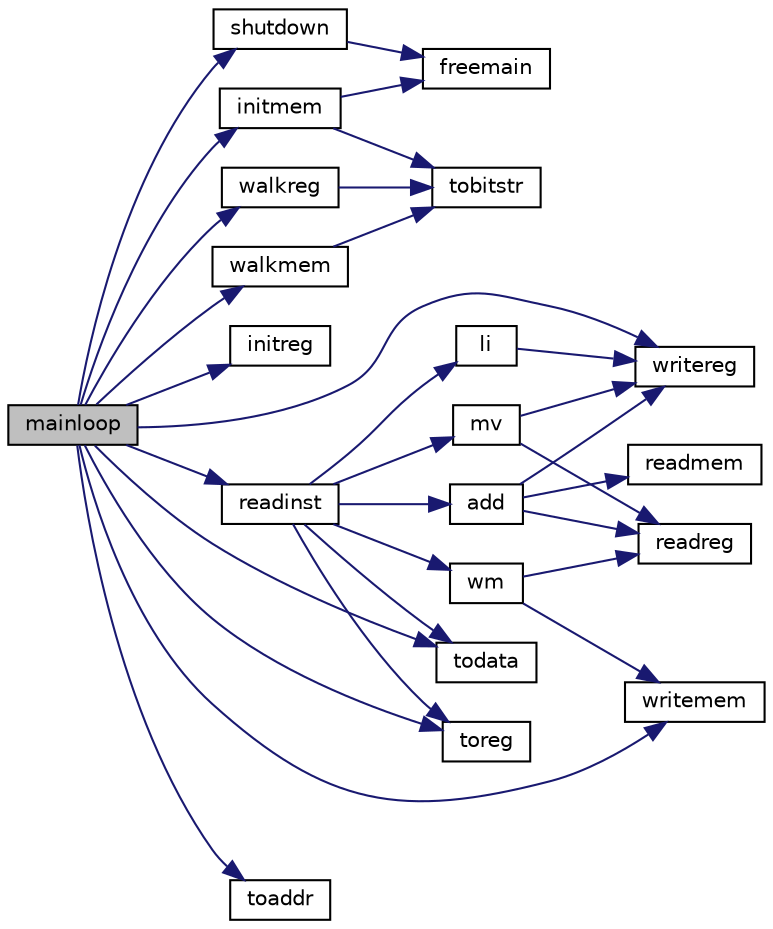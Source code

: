 digraph "mainloop"
{
  edge [fontname="Helvetica",fontsize="10",labelfontname="Helvetica",labelfontsize="10"];
  node [fontname="Helvetica",fontsize="10",shape=record];
  rankdir="LR";
  Node1 [label="mainloop",height=0.2,width=0.4,color="black", fillcolor="grey75", style="filled", fontcolor="black"];
  Node1 -> Node2 [color="midnightblue",fontsize="10",style="solid",fontname="Helvetica"];
  Node2 [label="initmem",height=0.2,width=0.4,color="black", fillcolor="white", style="filled",URL="$mem_8c.html#acefa516a0540862bf6b839be0f2ffeab"];
  Node2 -> Node3 [color="midnightblue",fontsize="10",style="solid",fontname="Helvetica"];
  Node3 [label="freemain",height=0.2,width=0.4,color="black", fillcolor="white", style="filled",URL="$mem_8c.html#a7b5c2874b294ce4e2fb1fe6baff152f4"];
  Node2 -> Node4 [color="midnightblue",fontsize="10",style="solid",fontname="Helvetica"];
  Node4 [label="tobitstr",height=0.2,width=0.4,color="black", fillcolor="white", style="filled",URL="$util_8c.html#a3b1cb6ce0835744c919d092fd3ef7ddf"];
  Node1 -> Node5 [color="midnightblue",fontsize="10",style="solid",fontname="Helvetica"];
  Node5 [label="initreg",height=0.2,width=0.4,color="black", fillcolor="white", style="filled",URL="$reg_8c.html#ae539c56d40dd43cd782c55db04746298"];
  Node1 -> Node6 [color="midnightblue",fontsize="10",style="solid",fontname="Helvetica"];
  Node6 [label="readinst",height=0.2,width=0.4,color="black", fillcolor="white", style="filled",URL="$inst_8c.html#a0ad739c159f77841a39ee96cf6240a80"];
  Node6 -> Node7 [color="midnightblue",fontsize="10",style="solid",fontname="Helvetica"];
  Node7 [label="add",height=0.2,width=0.4,color="black", fillcolor="white", style="filled",URL="$inst_8c.html#a935113ea54812085a35f158c4b86cc14"];
  Node7 -> Node8 [color="midnightblue",fontsize="10",style="solid",fontname="Helvetica"];
  Node8 [label="readmem",height=0.2,width=0.4,color="black", fillcolor="white", style="filled",URL="$mem_8c.html#a34334a292261ed39a14507162da961ad"];
  Node7 -> Node9 [color="midnightblue",fontsize="10",style="solid",fontname="Helvetica"];
  Node9 [label="readreg",height=0.2,width=0.4,color="black", fillcolor="white", style="filled",URL="$reg_8c.html#a3e87559130953d5fe08bdc8080821228"];
  Node7 -> Node10 [color="midnightblue",fontsize="10",style="solid",fontname="Helvetica"];
  Node10 [label="writereg",height=0.2,width=0.4,color="black", fillcolor="white", style="filled",URL="$reg_8c.html#a6f8be147c9997fc4f9f617d551763bc0"];
  Node6 -> Node11 [color="midnightblue",fontsize="10",style="solid",fontname="Helvetica"];
  Node11 [label="li",height=0.2,width=0.4,color="black", fillcolor="white", style="filled",URL="$inst_8c.html#a143bf77b6bd6f969457ab7e33e3e7592"];
  Node11 -> Node10 [color="midnightblue",fontsize="10",style="solid",fontname="Helvetica"];
  Node6 -> Node12 [color="midnightblue",fontsize="10",style="solid",fontname="Helvetica"];
  Node12 [label="mv",height=0.2,width=0.4,color="black", fillcolor="white", style="filled",URL="$inst_8c.html#af0e7d03e9dc03139fb96404e91acf9dc"];
  Node12 -> Node9 [color="midnightblue",fontsize="10",style="solid",fontname="Helvetica"];
  Node12 -> Node10 [color="midnightblue",fontsize="10",style="solid",fontname="Helvetica"];
  Node6 -> Node13 [color="midnightblue",fontsize="10",style="solid",fontname="Helvetica"];
  Node13 [label="todata",height=0.2,width=0.4,color="black", fillcolor="white", style="filled",URL="$util_8c.html#a3437acc0badce2fa4c749f4fd965c3c9"];
  Node6 -> Node14 [color="midnightblue",fontsize="10",style="solid",fontname="Helvetica"];
  Node14 [label="toreg",height=0.2,width=0.4,color="black", fillcolor="white", style="filled",URL="$util_8c.html#a1610f243102092489ef4094a672a73c5"];
  Node6 -> Node15 [color="midnightblue",fontsize="10",style="solid",fontname="Helvetica"];
  Node15 [label="wm",height=0.2,width=0.4,color="black", fillcolor="white", style="filled",URL="$inst_8c.html#ac13b2f531b8734a92425c5123961570a"];
  Node15 -> Node9 [color="midnightblue",fontsize="10",style="solid",fontname="Helvetica"];
  Node15 -> Node16 [color="midnightblue",fontsize="10",style="solid",fontname="Helvetica"];
  Node16 [label="writemem",height=0.2,width=0.4,color="black", fillcolor="white", style="filled",URL="$mem_8c.html#a813afdd5a95912fd6a410f1c7d3e9569"];
  Node1 -> Node17 [color="midnightblue",fontsize="10",style="solid",fontname="Helvetica"];
  Node17 [label="shutdown",height=0.2,width=0.4,color="black", fillcolor="white", style="filled",URL="$main_8c.html#a38ba96c4cd736da2c49423aae253b73a"];
  Node17 -> Node3 [color="midnightblue",fontsize="10",style="solid",fontname="Helvetica"];
  Node1 -> Node18 [color="midnightblue",fontsize="10",style="solid",fontname="Helvetica"];
  Node18 [label="toaddr",height=0.2,width=0.4,color="black", fillcolor="white", style="filled",URL="$util_8c.html#a6f3d41060accc6441ed285aa5484723a"];
  Node1 -> Node13 [color="midnightblue",fontsize="10",style="solid",fontname="Helvetica"];
  Node1 -> Node14 [color="midnightblue",fontsize="10",style="solid",fontname="Helvetica"];
  Node1 -> Node19 [color="midnightblue",fontsize="10",style="solid",fontname="Helvetica"];
  Node19 [label="walkmem",height=0.2,width=0.4,color="black", fillcolor="white", style="filled",URL="$mem_8c.html#a39031b95f08d9b6644e2fddcb0b51876"];
  Node19 -> Node4 [color="midnightblue",fontsize="10",style="solid",fontname="Helvetica"];
  Node1 -> Node20 [color="midnightblue",fontsize="10",style="solid",fontname="Helvetica"];
  Node20 [label="walkreg",height=0.2,width=0.4,color="black", fillcolor="white", style="filled",URL="$reg_8c.html#aa1208547d5a51a223296f01cbc19f55f"];
  Node20 -> Node4 [color="midnightblue",fontsize="10",style="solid",fontname="Helvetica"];
  Node1 -> Node16 [color="midnightblue",fontsize="10",style="solid",fontname="Helvetica"];
  Node1 -> Node10 [color="midnightblue",fontsize="10",style="solid",fontname="Helvetica"];
}
